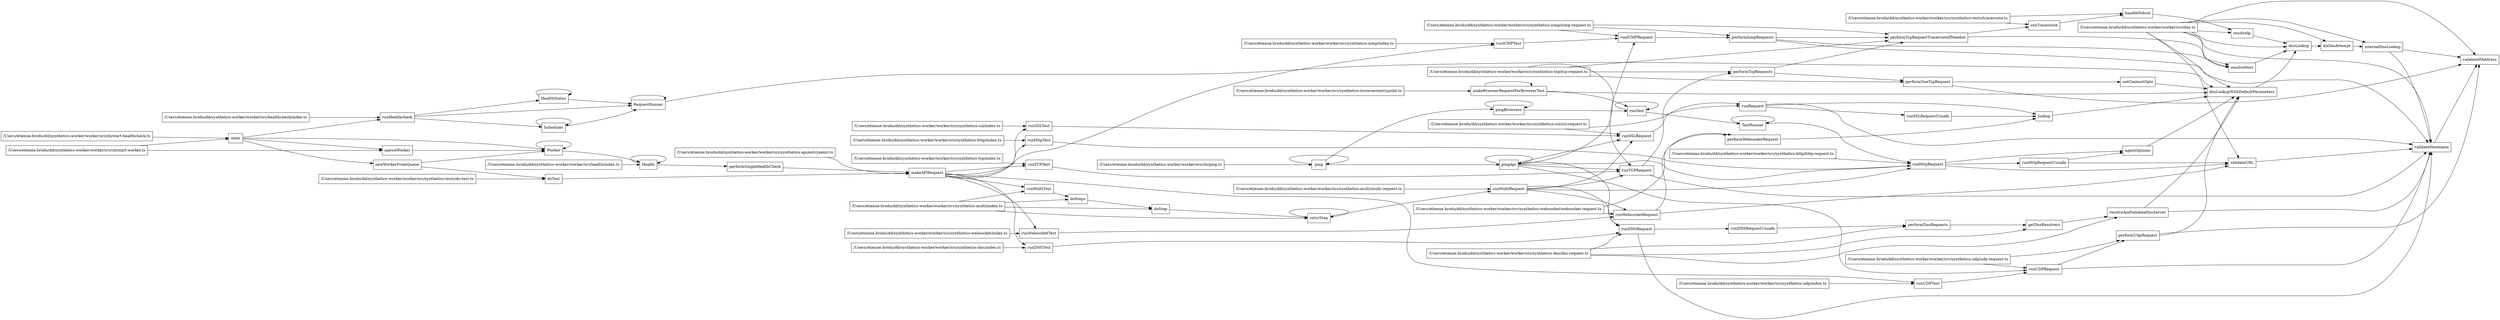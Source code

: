 digraph configDependents {
  rankdir=LR;
  node [shape=box]
  "Health" -> "Health"
  "/Users/etienne.brodu/dd/synthetics-worker/worker/src/health/index.ts" -> "Health"
  "Worker" -> "Health"
  "HealthStatus" -> "HealthStatus"
  "runHealthcheck" -> "HealthStatus"
  "RequestRunner" -> "RequestRunner"
  "HealthStatus" -> "RequestRunner"
  "Scheduler" -> "RequestRunner"
  "runHealthcheck" -> "RequestRunner"
  "Scheduler" -> "Scheduler"
  "runHealthcheck" -> "Scheduler"
  "TestRunner" -> "TestRunner"
  "runTest" -> "TestRunner"
  "Worker" -> "Worker"
  "spawnWorker" -> "Worker"
  "main" -> "Worker"
  "newWorkerFromQueue" -> "Worker"
  "runHttpRequest" -> "agentOptions"
  "runHttpRequestUnsafe" -> "agentOptions"
  "/Users/etienne.brodu/dd/synthetics-worker/worker/src/dns.ts" -> "dnsLookup"
  "dnsLookupWithDefaultParameters" -> "dnsLookup"
  "resolveHost" -> "dnsLookup"
  "resolveIp" -> "dnsLookup"
  "/Users/etienne.brodu/dd/synthetics-worker/worker/src/dns.ts" -> "dnsLookupWithDefaultParameters"
  "resolveAndValidateDnsServer" -> "dnsLookupWithDefaultParameters"
  "agentOptions" -> "dnsLookupWithDefaultParameters"
  "lookup" -> "dnsLookupWithDefaultParameters"
  "netConnectOpts" -> "dnsLookupWithDefaultParameters"
  "makeBrowserRequestForBrowserTest" -> "dnsLookupWithDefaultParameters"
  "performUdpRequest" -> "dnsLookupWithDefaultParameters"
  "RequestRunner" -> "dnsLookupWithDefaultParameters"
  "/Users/etienne.brodu/dd/synthetics-worker/worker/src/dns.ts" -> "doOneAttempt"
  "dnsLookup" -> "doOneAttempt"
  "doSteps" -> "doStep"
  "/Users/etienne.brodu/dd/synthetics-worker/worker/src/synthetics-multi/index.ts" -> "doStep"
  "runMultiTest" -> "doSteps"
  "/Users/etienne.brodu/dd/synthetics-worker/worker/src/synthetics-multi/index.ts" -> "doSteps"
  "/Users/etienne.brodu/dd/synthetics-worker/worker/src/synthetics-tests/do-test.ts" -> "doTest"
  "newWorkerFromQueue" -> "doTest"
  "performDnsRequests" -> "getDnsResolvers"
  "/Users/etienne.brodu/dd/synthetics-worker/worker/src/synthetics-dns/dns-request.ts" -> "getDnsResolvers"
  "/Users/etienne.brodu/dd/synthetics-worker/worker/src/synthetics-tests/traceroute.ts" -> "handleStdout"
  "runTraceroute" -> "handleStdout"
  "/Users/etienne.brodu/dd/synthetics-worker/worker/src/dns.ts" -> "internalDnsLookup"
  "doOneAttempt" -> "internalDnsLookup"
  "runRequest" -> "lookup"
  "runSSLRequestUnsafe" -> "lookup"
  "performWebsocketRequest" -> "lookup"
  "/Users/etienne.brodu/dd/synthetics-worker/worker/src/cli/start-worker.ts" -> "main"
  "/Users/etienne.brodu/dd/synthetics-worker/worker/src/cli/start-healthcheck.ts" -> "main"
  "/Users/etienne.brodu/dd/synthetics-worker/worker/src/synthetics-api/entrypoint.ts" -> "makeAPIRequest"
  "doTest" -> "makeAPIRequest"
  "performSingleHealthCheck" -> "makeAPIRequest"
  "/Users/etienne.brodu/dd/synthetics-worker/worker/src/synthetics-browser/entrypoint.ts" -> "makeBrowserRequestForBrowserTest"
  "makeBrowserRequestForBrowserTest" -> "makeBrowserRequestForBrowserTest"
  "performOneTcpRequest" -> "netConnectOpts"
  "main" -> "newWorkerFromQueue"
  "runDNSRequestUnsafe" -> "performDnsRequests"
  "/Users/etienne.brodu/dd/synthetics-worker/worker/src/synthetics-dns/dns-request.ts" -> "performDnsRequests"
  "runICMPRequest" -> "performIcmpRequests"
  "/Users/etienne.brodu/dd/synthetics-worker/worker/src/synthetics-icmp/icmp-request.ts" -> "performIcmpRequests"
  "performTcpRequests" -> "performOneTcpRequest"
  "/Users/etienne.brodu/dd/synthetics-worker/worker/src/synthetics-tcp/tcp-request.ts" -> "performOneTcpRequest"
  "Health" -> "performSingleHealthCheck"
  "performTcpRequests" -> "performTcpRequestTracerouteIfNeeded"
  "/Users/etienne.brodu/dd/synthetics-worker/worker/src/synthetics-tcp/tcp-request.ts" -> "performTcpRequestTracerouteIfNeeded"
  "performIcmpRequests" -> "performTcpRequestTracerouteIfNeeded"
  "/Users/etienne.brodu/dd/synthetics-worker/worker/src/synthetics-icmp/icmp-request.ts" -> "performTcpRequestTracerouteIfNeeded"
  "runTCPRequest" -> "performTcpRequests"
  "/Users/etienne.brodu/dd/synthetics-worker/worker/src/synthetics-tcp/tcp-request.ts" -> "performTcpRequests"
  "runUDPRequest" -> "performUdpRequest"
  "/Users/etienne.brodu/dd/synthetics-worker/worker/src/synthetics-udp/udp-request.ts" -> "performUdpRequest"
  "runWebsocketRequest" -> "performWebsocketRequest"
  "/Users/etienne.brodu/dd/synthetics-worker/worker/src/synthetics-websocket/websocket-request.ts" -> "performWebsocketRequest"
  "ping" -> "ping"
  "/Users/etienne.brodu/dd/synthetics-worker/worker/src/cli/ping.ts" -> "ping"
  "pingApi" -> "pingApi"
  "ping" -> "pingApi"
  "pingBrowsers" -> "pingBrowsers"
  "ping" -> "pingBrowsers"
  "getDnsResolvers" -> "resolveAndValidateDnsServer"
  "/Users/etienne.brodu/dd/synthetics-worker/worker/src/synthetics-dns/dns-request.ts" -> "resolveAndValidateDnsServer"
  "/Users/etienne.brodu/dd/synthetics-worker/worker/src/dns.ts" -> "resolveHost"
  "performIcmpRequests" -> "resolveHost"
  "performTcpRequestTracerouteIfNeeded" -> "resolveHost"
  "/Users/etienne.brodu/dd/synthetics-worker/worker/src/dns.ts" -> "resolveIp"
  "handleStdout" -> "resolveIp"
  "doStep" -> "retryStep"
  "/Users/etienne.brodu/dd/synthetics-worker/worker/src/synthetics-multi/index.ts" -> "retryStep"
  "retryStep" -> "retryStep"
  "/Users/etienne.brodu/dd/synthetics-worker/worker/src/synthetics-dns/dns-request.ts" -> "runDNSRequest"
  "runDNSTest" -> "runDNSRequest"
  "runMultiRequest" -> "runDNSRequest"
  "pingApi" -> "runDNSRequest"
  "runDNSRequest" -> "runDNSRequestUnsafe"
  "/Users/etienne.brodu/dd/synthetics-worker/worker/src/synthetics-dns/index.ts" -> "runDNSTest"
  "makeAPIRequest" -> "runDNSTest"
  "/Users/etienne.brodu/dd/synthetics-worker/worker/src/healthcheck/index.ts" -> "runHealthcheck"
  "main" -> "runHealthcheck"
  "/Users/etienne.brodu/dd/synthetics-worker/worker/src/synthetics-http/http-request.ts" -> "runHttpRequest"
  "runHttpTest" -> "runHttpRequest"
  "runMultiRequest" -> "runHttpRequest"
  "TestRunner" -> "runHttpRequest"
  "pingApi" -> "runHttpRequest"
  "runHttpRequest" -> "runHttpRequestUnsafe"
  "/Users/etienne.brodu/dd/synthetics-worker/worker/src/synthetics-http/index.ts" -> "runHttpTest"
  "makeAPIRequest" -> "runHttpTest"
  "/Users/etienne.brodu/dd/synthetics-worker/worker/src/synthetics-icmp/icmp-request.ts" -> "runICMPRequest"
  "runICMPTest" -> "runICMPRequest"
  "pingApi" -> "runICMPRequest"
  "/Users/etienne.brodu/dd/synthetics-worker/worker/src/synthetics-icmp/index.ts" -> "runICMPTest"
  "makeAPIRequest" -> "runICMPTest"
  "/Users/etienne.brodu/dd/synthetics-worker/worker/src/synthetics-multi/multi-request.ts" -> "runMultiRequest"
  "retryStep" -> "runMultiRequest"
  "/Users/etienne.brodu/dd/synthetics-worker/worker/src/synthetics-multi/index.ts" -> "runMultiTest"
  "makeAPIRequest" -> "runMultiTest"
  "/Users/etienne.brodu/dd/synthetics-worker/worker/src/synthetics-ssl/ssl-request.ts" -> "runRequest"
  "runSSLRequest" -> "runRequest"
  "/Users/etienne.brodu/dd/synthetics-worker/worker/src/synthetics-ssl/ssl-request.ts" -> "runSSLRequest"
  "runSSLTest" -> "runSSLRequest"
  "runMultiRequest" -> "runSSLRequest"
  "pingApi" -> "runSSLRequest"
  "runRequest" -> "runSSLRequestUnsafe"
  "/Users/etienne.brodu/dd/synthetics-worker/worker/src/synthetics-ssl/index.ts" -> "runSSLTest"
  "makeAPIRequest" -> "runSSLTest"
  "/Users/etienne.brodu/dd/synthetics-worker/worker/src/synthetics-tcp/tcp-request.ts" -> "runTCPRequest"
  "runTCPTest" -> "runTCPRequest"
  "runMultiRequest" -> "runTCPRequest"
  "pingApi" -> "runTCPRequest"
  "/Users/etienne.brodu/dd/synthetics-worker/worker/src/synthetics-tcp/index.ts" -> "runTCPTest"
  "makeAPIRequest" -> "runTCPTest"
  "runTest" -> "runTest"
  "makeBrowserRequestForBrowserTest" -> "runTest"
  "pingBrowsers" -> "runTest"
  "/Users/etienne.brodu/dd/synthetics-worker/worker/src/synthetics-tests/traceroute.ts" -> "runTraceroute"
  "performTcpRequestTracerouteIfNeeded" -> "runTraceroute"
  "/Users/etienne.brodu/dd/synthetics-worker/worker/src/synthetics-udp/udp-request.ts" -> "runUDPRequest"
  "runUDPTest" -> "runUDPRequest"
  "pingApi" -> "runUDPRequest"
  "/Users/etienne.brodu/dd/synthetics-worker/worker/src/synthetics-udp/index.ts" -> "runUDPTest"
  "makeAPIRequest" -> "runUDPTest"
  "/Users/etienne.brodu/dd/synthetics-worker/worker/src/synthetics-websocket/websocket-request.ts" -> "runWebsocketRequest"
  "runWebsocketTest" -> "runWebsocketRequest"
  "runMultiRequest" -> "runWebsocketRequest"
  "/Users/etienne.brodu/dd/synthetics-worker/worker/src/synthetics-websocket/index.ts" -> "runWebsocketTest"
  "makeAPIRequest" -> "runWebsocketTest"
  "/Users/etienne.brodu/dd/synthetics-worker/worker/src/cli/start-worker.ts" -> "spawnWorker"
  "main" -> "spawnWorker"
  "internalDnsLookup" -> "validateHostname"
  "validateURL" -> "validateHostname"
  "/Users/etienne.brodu/dd/synthetics-worker/worker/src/dns.ts" -> "validateHostname"
  "runDNSRequest" -> "validateHostname"
  "resolveAndValidateDnsServer" -> "validateHostname"
  "performIcmpRequests" -> "validateHostname"
  "runRequest" -> "validateHostname"
  "runTCPRequest" -> "validateHostname"
  "runUDPRequest" -> "validateHostname"
  "internalDnsLookup" -> "validateIPAddress"
  "validateHostname" -> "validateIPAddress"
  "/Users/etienne.brodu/dd/synthetics-worker/worker/src/dns.ts" -> "validateIPAddress"
  "performOneTcpRequest" -> "validateIPAddress"
  "performUdpRequest" -> "validateIPAddress"
  "/Users/etienne.brodu/dd/synthetics-worker/worker/src/dns.ts" -> "validateURL"
  "runHttpRequest" -> "validateURL"
  "runHttpRequestUnsafe" -> "validateURL"
  "runWebsocketRequest" -> "validateURL"
}